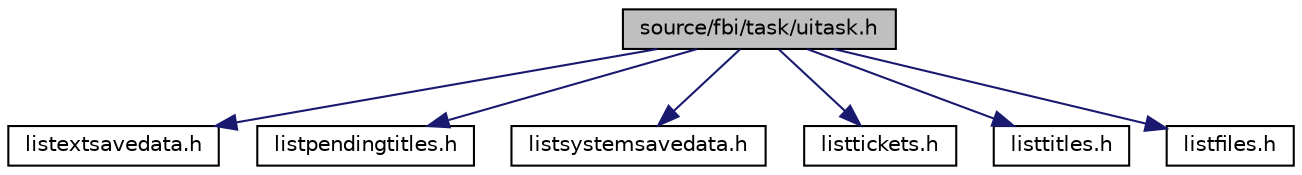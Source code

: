 digraph "source/fbi/task/uitask.h"
{
  edge [fontname="Helvetica",fontsize="10",labelfontname="Helvetica",labelfontsize="10"];
  node [fontname="Helvetica",fontsize="10",shape=record];
  Node1 [label="source/fbi/task/uitask.h",height=0.2,width=0.4,color="black", fillcolor="grey75", style="filled" fontcolor="black"];
  Node1 -> Node2 [color="midnightblue",fontsize="10",style="solid",fontname="Helvetica"];
  Node2 [label="listextsavedata.h",height=0.2,width=0.4,color="black", fillcolor="white", style="filled",URL="$listextsavedata_8h.html"];
  Node1 -> Node3 [color="midnightblue",fontsize="10",style="solid",fontname="Helvetica"];
  Node3 [label="listpendingtitles.h",height=0.2,width=0.4,color="black", fillcolor="white", style="filled",URL="$listpendingtitles_8h.html"];
  Node1 -> Node4 [color="midnightblue",fontsize="10",style="solid",fontname="Helvetica"];
  Node4 [label="listsystemsavedata.h",height=0.2,width=0.4,color="black", fillcolor="white", style="filled",URL="$listsystemsavedata_8h.html"];
  Node1 -> Node5 [color="midnightblue",fontsize="10",style="solid",fontname="Helvetica"];
  Node5 [label="listtickets.h",height=0.2,width=0.4,color="black", fillcolor="white", style="filled",URL="$listtickets_8h.html"];
  Node1 -> Node6 [color="midnightblue",fontsize="10",style="solid",fontname="Helvetica"];
  Node6 [label="listtitles.h",height=0.2,width=0.4,color="black", fillcolor="white", style="filled",URL="$listtitles_8h.html"];
  Node1 -> Node7 [color="midnightblue",fontsize="10",style="solid",fontname="Helvetica"];
  Node7 [label="listfiles.h",height=0.2,width=0.4,color="black", fillcolor="white", style="filled",URL="$listfiles_8h.html"];
}
